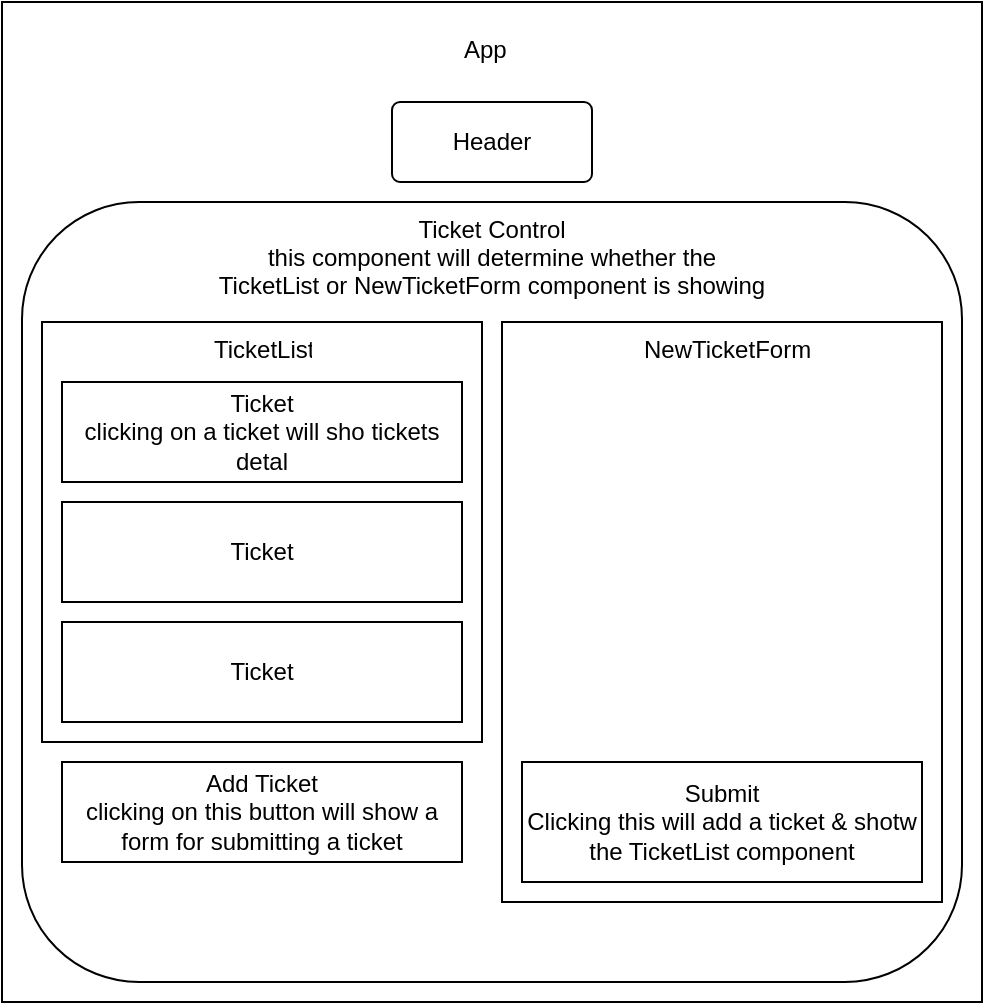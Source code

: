 <mxfile version="17.4.5" type="github">
  <diagram id="YHurzEtavkyvxr_iKz3o" name="Page-1">
    <mxGraphModel dx="615" dy="657" grid="1" gridSize="10" guides="1" tooltips="1" connect="1" arrows="1" fold="1" page="1" pageScale="1" pageWidth="827" pageHeight="1169" math="0" shadow="0">
      <root>
        <mxCell id="0" />
        <mxCell id="1" parent="0" />
        <mxCell id="VtUjFZLmEEogxEKN1-pD-1" value="" style="rounded=0;whiteSpace=wrap;html=1;" parent="1" vertex="1">
          <mxGeometry y="20" width="490" height="500" as="geometry" />
        </mxCell>
        <mxCell id="I1EDV5p9m7WkLArofa0_-34" value="App" style="text;strokeColor=none;fillColor=none;spacingLeft=4;spacingRight=4;overflow=hidden;rotatable=0;points=[[0,0.5],[1,0.5]];portConstraint=eastwest;fontSize=12;" vertex="1" parent="1">
          <mxGeometry x="225" y="30" width="40" height="30" as="geometry" />
        </mxCell>
        <mxCell id="I1EDV5p9m7WkLArofa0_-35" value="Header" style="rounded=1;arcSize=10;whiteSpace=wrap;html=1;align=center;" vertex="1" parent="1">
          <mxGeometry x="195" y="70" width="100" height="40" as="geometry" />
        </mxCell>
        <mxCell id="I1EDV5p9m7WkLArofa0_-41" value="" style="rounded=1;whiteSpace=wrap;html=1;" vertex="1" parent="1">
          <mxGeometry x="10" y="120" width="470" height="390" as="geometry" />
        </mxCell>
        <mxCell id="I1EDV5p9m7WkLArofa0_-42" value="Ticket Control&#xa;this component will determine whether the&#xa;TicketList or NewTicketForm component is showing" style="text;strokeColor=none;fillColor=none;spacingLeft=4;spacingRight=4;overflow=hidden;rotatable=0;points=[[0,0.5],[1,0.5]];portConstraint=eastwest;fontSize=12;align=center;" vertex="1" parent="1">
          <mxGeometry x="10" y="120" width="470" height="60" as="geometry" />
        </mxCell>
        <mxCell id="I1EDV5p9m7WkLArofa0_-43" value="" style="rounded=0;whiteSpace=wrap;html=1;" vertex="1" parent="1">
          <mxGeometry x="20" y="180" width="220" height="210" as="geometry" />
        </mxCell>
        <mxCell id="I1EDV5p9m7WkLArofa0_-44" value="" style="rounded=0;whiteSpace=wrap;html=1;" vertex="1" parent="1">
          <mxGeometry x="250" y="180" width="220" height="290" as="geometry" />
        </mxCell>
        <mxCell id="I1EDV5p9m7WkLArofa0_-45" value="TicketList" style="text;strokeColor=none;fillColor=none;spacingLeft=4;spacingRight=4;overflow=hidden;rotatable=0;points=[[0,0.5],[1,0.5]];portConstraint=eastwest;fontSize=12;" vertex="1" parent="1">
          <mxGeometry x="100" y="180" width="60" height="30" as="geometry" />
        </mxCell>
        <mxCell id="I1EDV5p9m7WkLArofa0_-46" value="NewTicketForm" style="text;strokeColor=none;fillColor=none;spacingLeft=4;spacingRight=4;overflow=hidden;rotatable=0;points=[[0,0.5],[1,0.5]];portConstraint=eastwest;fontSize=12;" vertex="1" parent="1">
          <mxGeometry x="315" y="180" width="95" height="30" as="geometry" />
        </mxCell>
        <mxCell id="I1EDV5p9m7WkLArofa0_-47" value="&lt;span style=&quot;text-align: left&quot;&gt;Ticket&lt;/span&gt;&lt;br style=&quot;padding: 0px ; margin: 0px ; text-align: left&quot;&gt;&lt;span style=&quot;text-align: left&quot;&gt;clicking on a ticket will sho tickets detal&lt;/span&gt;" style="whiteSpace=wrap;html=1;align=center;" vertex="1" parent="1">
          <mxGeometry x="30" y="210" width="200" height="50" as="geometry" />
        </mxCell>
        <mxCell id="I1EDV5p9m7WkLArofa0_-48" value="Add Ticket&lt;br&gt;clicking on this button will show a form for submitting a ticket" style="whiteSpace=wrap;html=1;align=center;labelBorderColor=none;" vertex="1" parent="1">
          <mxGeometry x="30" y="400" width="200" height="50" as="geometry" />
        </mxCell>
        <mxCell id="I1EDV5p9m7WkLArofa0_-49" value="&lt;div style=&quot;text-align: left&quot;&gt;&lt;span&gt;Ticket&lt;/span&gt;&lt;/div&gt;" style="whiteSpace=wrap;html=1;align=center;" vertex="1" parent="1">
          <mxGeometry x="30" y="270" width="200" height="50" as="geometry" />
        </mxCell>
        <mxCell id="I1EDV5p9m7WkLArofa0_-50" value="&lt;div style=&quot;text-align: left&quot;&gt;&lt;span&gt;Ticket&lt;/span&gt;&lt;/div&gt;" style="whiteSpace=wrap;html=1;align=center;" vertex="1" parent="1">
          <mxGeometry x="30" y="330" width="200" height="50" as="geometry" />
        </mxCell>
        <mxCell id="I1EDV5p9m7WkLArofa0_-51" value="Submit&lt;br&gt;Clicking this will add a ticket &amp;amp; shotw the TicketList component" style="whiteSpace=wrap;html=1;align=center;" vertex="1" parent="1">
          <mxGeometry x="260" y="400" width="200" height="60" as="geometry" />
        </mxCell>
      </root>
    </mxGraphModel>
  </diagram>
</mxfile>
